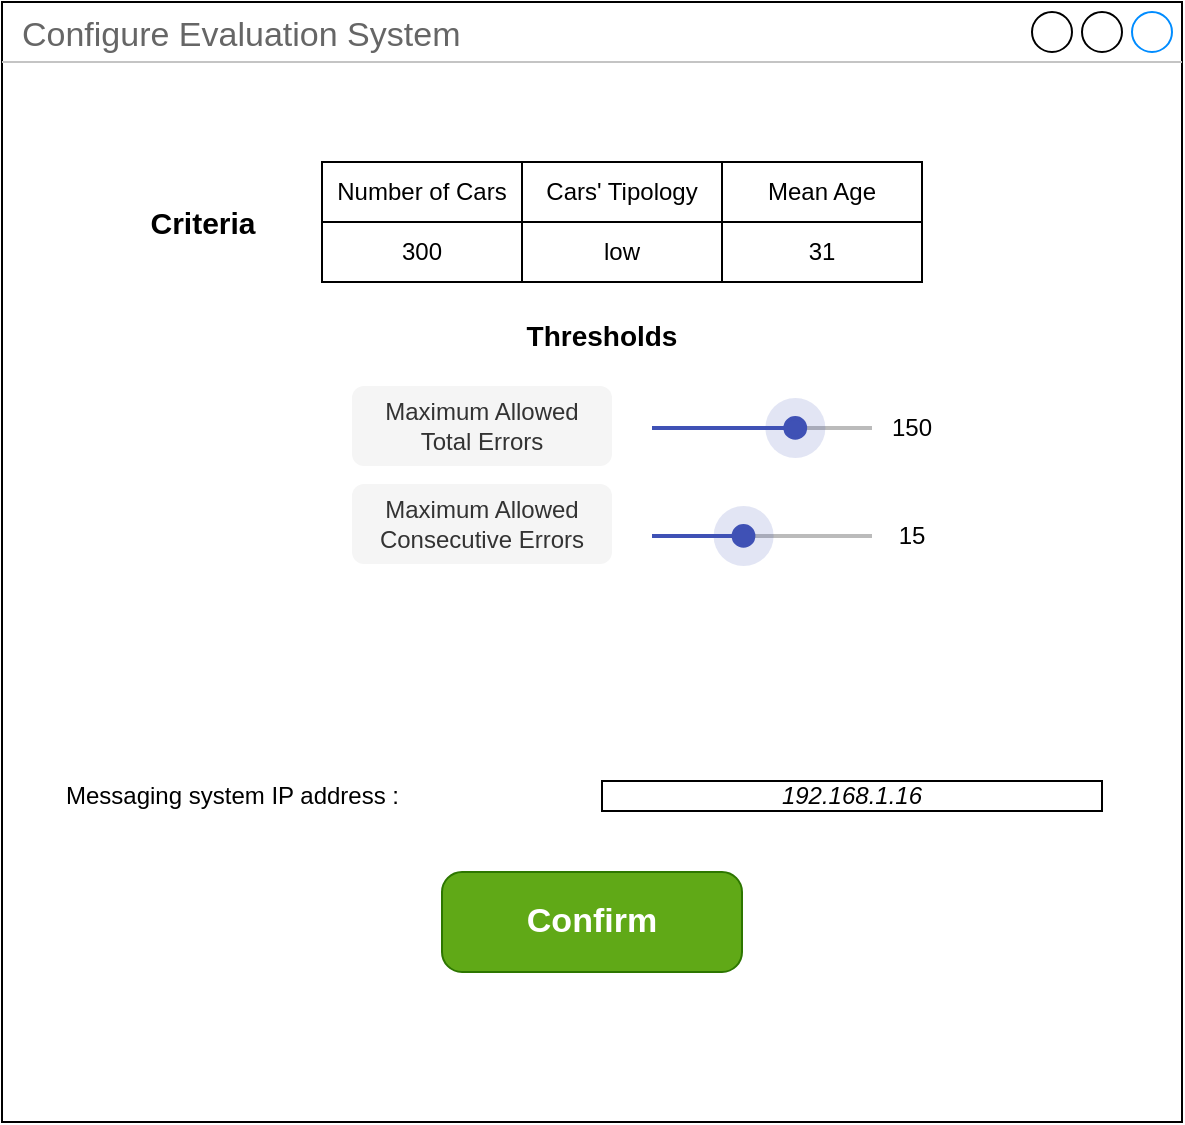 <mxfile>
    <diagram id="JXWKTxL3_nK4k4YYtHSP" name="Page-1">
        <mxGraphModel dx="692" dy="427" grid="1" gridSize="10" guides="1" tooltips="1" connect="1" arrows="1" fold="1" page="1" pageScale="1" pageWidth="850" pageHeight="1100" math="0" shadow="0">
            <root>
                <mxCell id="0"/>
                <mxCell id="1" parent="0"/>
                <mxCell id="2" value="Configure Evaluation System" style="strokeWidth=1;shadow=0;dashed=0;align=center;html=1;shape=mxgraph.mockup.containers.window;align=left;verticalAlign=top;spacingLeft=8;strokeColor2=#008cff;strokeColor3=#c4c4c4;fontColor=#666666;mainText=;fontSize=17;labelBackgroundColor=none;whiteSpace=wrap;" parent="1" vertex="1">
                    <mxGeometry x="50" y="90" width="590" height="560" as="geometry"/>
                </mxCell>
                <mxCell id="3" value="Confirm" style="strokeWidth=1;shadow=0;dashed=0;align=center;html=1;shape=mxgraph.mockup.buttons.button;strokeColor=#2D7600;fontColor=#ffffff;mainText=;buttonStyle=round;fontSize=17;fontStyle=1;fillColor=#60a917;whiteSpace=wrap;" parent="1" vertex="1">
                    <mxGeometry x="270" y="525" width="150" height="50" as="geometry"/>
                </mxCell>
                <mxCell id="15" value="Messaging system IP address :" style="text;html=1;strokeColor=none;fillColor=none;align=left;verticalAlign=middle;whiteSpace=wrap;rounded=0;" parent="1" vertex="1">
                    <mxGeometry x="80" y="472" width="210" height="30" as="geometry"/>
                </mxCell>
                <mxCell id="16" value="&lt;i style=&quot;border-color: var(--border-color);&quot;&gt;&lt;font style=&quot;border-color: var(--border-color);&quot;&gt;192.168.1.16&lt;/font&gt;&lt;/i&gt;" style="rounded=0;whiteSpace=wrap;html=1;fontColor=#000000;" parent="1" vertex="1">
                    <mxGeometry x="350" y="479.5" width="250" height="15" as="geometry"/>
                </mxCell>
                <mxCell id="17" value="Thresholds" style="text;html=1;strokeColor=none;fillColor=none;align=center;verticalAlign=middle;whiteSpace=wrap;rounded=0;fontStyle=1;fontSize=14;" parent="1" vertex="1">
                    <mxGeometry x="265" y="242" width="170" height="30" as="geometry"/>
                </mxCell>
                <mxCell id="18" value="Maximum Allowed &lt;br&gt;Total Errors" style="text;html=1;strokeColor=none;fillColor=#f5f5f5;align=center;verticalAlign=middle;whiteSpace=wrap;rounded=1;fontColor=#333333;" parent="1" vertex="1">
                    <mxGeometry x="225" y="282" width="130" height="40" as="geometry"/>
                </mxCell>
                <mxCell id="19" value="" style="dashed=0;verticalLabelPosition=bottom;verticalAlign=top;align=center;shape=mxgraph.gmdl.sliderFocused;barPos=65.17;strokeColor=#3F51B5;opacity=100;strokeWidth=2;fillColor=#3F51B5;handleSize=30;shadow=0;html=1;" parent="1" vertex="1">
                    <mxGeometry x="375" y="288" width="110" height="30" as="geometry"/>
                </mxCell>
                <mxCell id="20" value="150" style="text;html=1;align=center;verticalAlign=middle;whiteSpace=wrap;rounded=1;" parent="1" vertex="1">
                    <mxGeometry x="475" y="283" width="60" height="40" as="geometry"/>
                </mxCell>
                <mxCell id="21" value="Maximum Allowed &lt;br&gt;Consecutive Errors" style="text;html=1;strokeColor=none;fillColor=#f5f5f5;align=center;verticalAlign=middle;whiteSpace=wrap;rounded=1;fontColor=#333333;" parent="1" vertex="1">
                    <mxGeometry x="225" y="331" width="130" height="40" as="geometry"/>
                </mxCell>
                <mxCell id="22" value="" style="dashed=0;verticalLabelPosition=bottom;verticalAlign=top;align=center;shape=mxgraph.gmdl.sliderFocused;barPos=41.64;strokeColor=#3F51B5;opacity=100;strokeWidth=2;fillColor=#3F51B5;handleSize=30;shadow=0;html=1;" parent="1" vertex="1">
                    <mxGeometry x="375" y="342" width="110" height="30" as="geometry"/>
                </mxCell>
                <mxCell id="23" value="15" style="text;html=1;align=center;verticalAlign=middle;whiteSpace=wrap;rounded=1;" parent="1" vertex="1">
                    <mxGeometry x="475" y="337" width="60" height="40" as="geometry"/>
                </mxCell>
                <mxCell id="24" value="" style="group" parent="1" vertex="1" connectable="0">
                    <mxGeometry x="110" y="170" width="400" height="60" as="geometry"/>
                </mxCell>
                <mxCell id="32" value="" style="group" parent="24" vertex="1" connectable="0">
                    <mxGeometry x="100" width="300" height="60" as="geometry"/>
                </mxCell>
                <mxCell id="26" value="Number of Cars" style="whiteSpace=wrap;html=1;" parent="32" vertex="1">
                    <mxGeometry width="100" height="30" as="geometry"/>
                </mxCell>
                <mxCell id="27" value="Cars' Tipology" style="whiteSpace=wrap;html=1;" parent="32" vertex="1">
                    <mxGeometry x="100" width="100" height="30" as="geometry"/>
                </mxCell>
                <mxCell id="28" value="Mean Age" style="whiteSpace=wrap;html=1;" parent="32" vertex="1">
                    <mxGeometry x="200" width="100" height="30" as="geometry"/>
                </mxCell>
                <mxCell id="29" value="300" style="whiteSpace=wrap;html=1;" parent="32" vertex="1">
                    <mxGeometry y="30" width="100" height="30" as="geometry"/>
                </mxCell>
                <mxCell id="30" value="low" style="whiteSpace=wrap;html=1;" parent="32" vertex="1">
                    <mxGeometry x="100" y="30" width="100" height="30" as="geometry"/>
                </mxCell>
                <mxCell id="31" value="31" style="whiteSpace=wrap;html=1;" parent="32" vertex="1">
                    <mxGeometry x="200" y="30" width="100" height="30" as="geometry"/>
                </mxCell>
                <mxCell id="34" value="&lt;b&gt;&lt;font style=&quot;font-size: 15px;&quot;&gt;Criteria&lt;/font&gt;&lt;/b&gt;" style="text;html=1;align=center;verticalAlign=middle;resizable=0;points=[];autosize=1;strokeColor=none;fillColor=none;" parent="24" vertex="1">
                    <mxGeometry y="15" width="80" height="30" as="geometry"/>
                </mxCell>
            </root>
        </mxGraphModel>
    </diagram>
</mxfile>